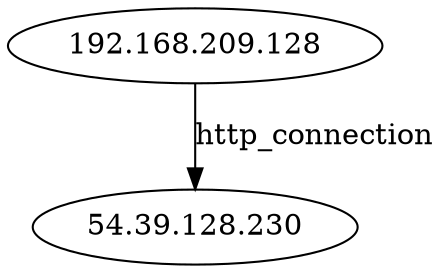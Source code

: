 digraph NWTraffic_update {
  "54.39.128.230" [degree=4, in_degree=4, out_degree=0, activity_score=0.34, total_connections=4];
  "192.168.209.128" [degree=494, in_degree=0, out_degree=494, activity_score=1.00, total_connections=494];
  "192.168.209.128" -> "54.39.128.230" [label="http_connection", status_msg="Found", status_code="302", response_body_len="0", version="1.1", user_agent="Debian APT-HTTP/1.3 (2.9.28)", uri="/kali/pool/main/f/finalrecon/finalrecon_1.1.7-0kali2_all.deb", host="http.kali.org", method="GET", request_body_len="0", dst_port="80", src_port="60496", timestamp="1746112536.352110", protocol="http"];
 }
